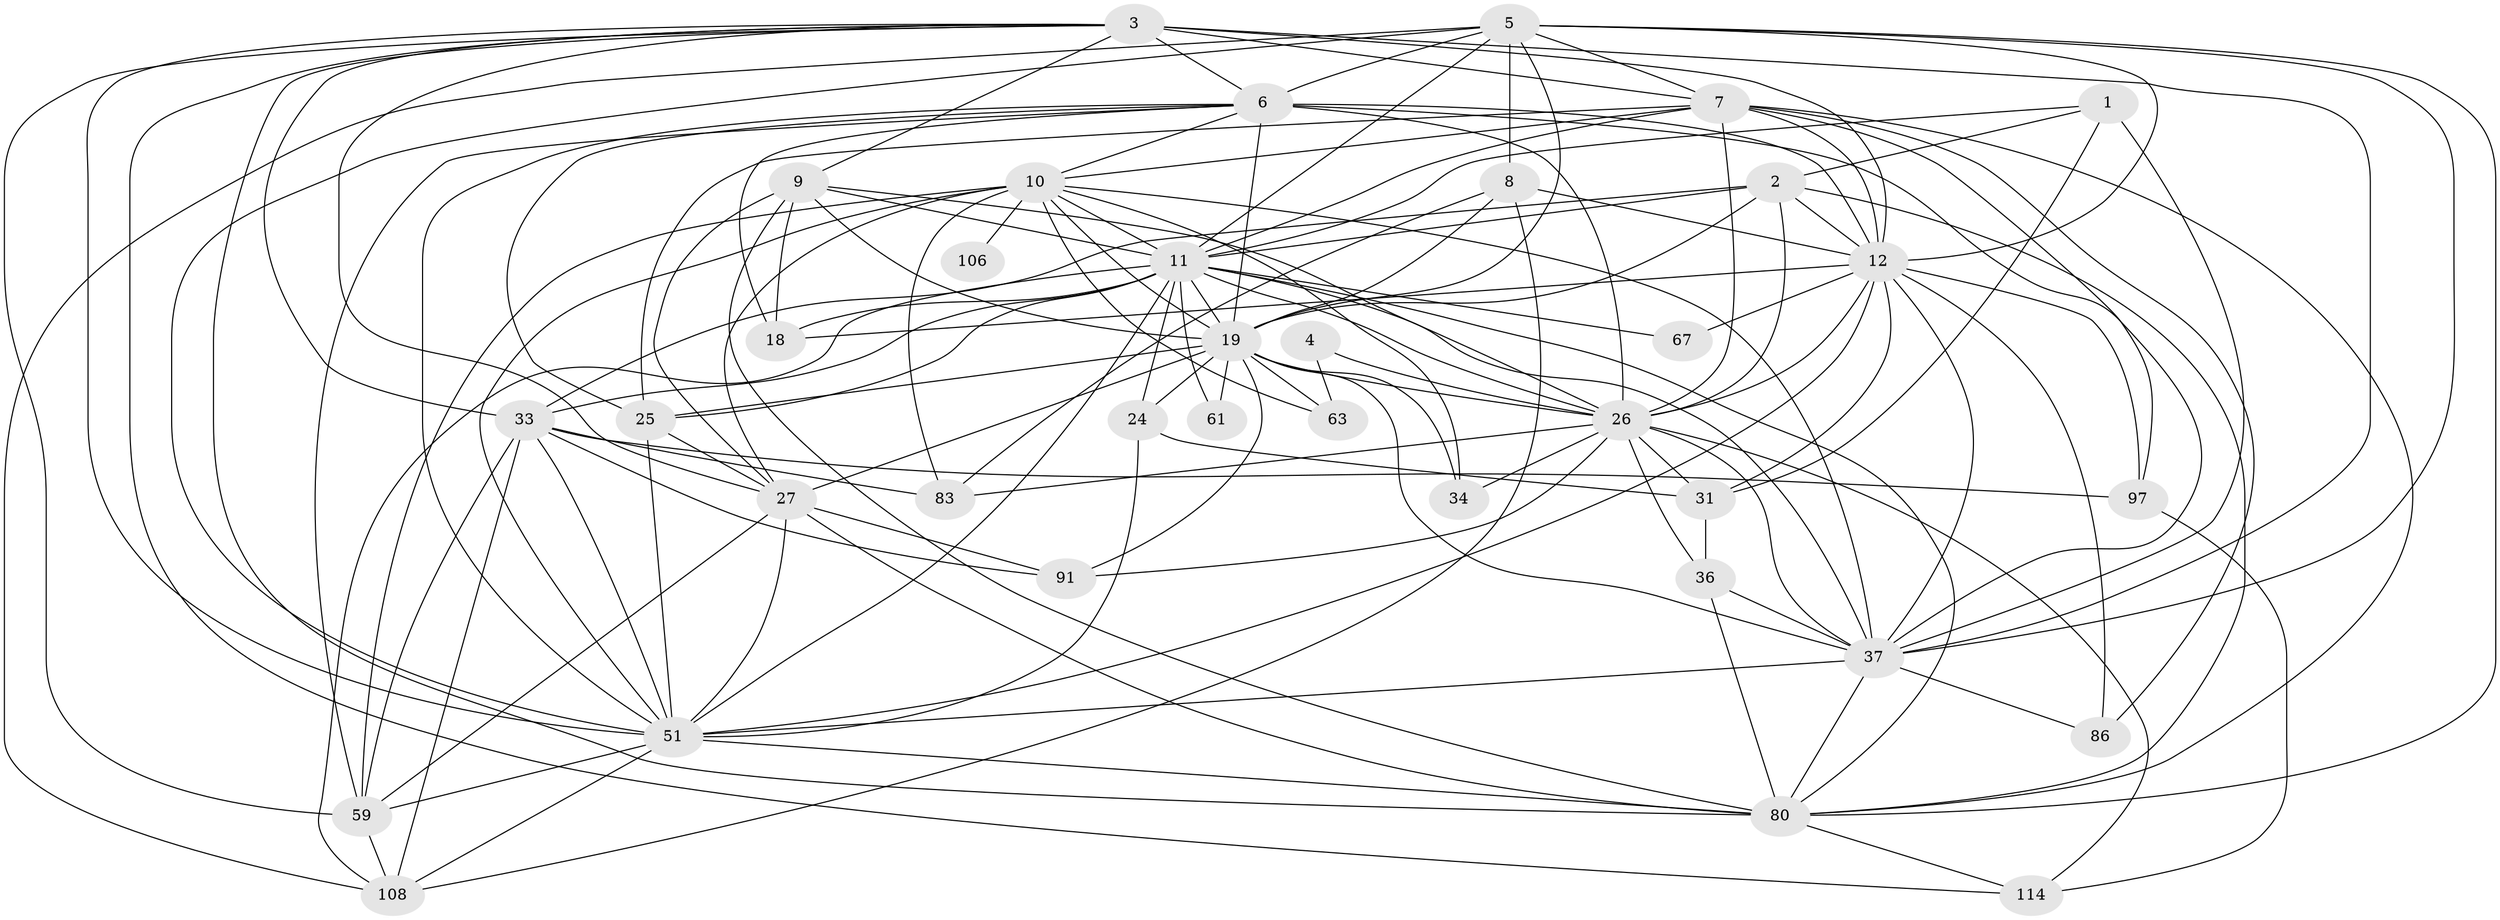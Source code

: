 // original degree distribution, {3: 0.19834710743801653, 5: 0.1322314049586777, 2: 0.19834710743801653, 6: 0.14049586776859505, 4: 0.2727272727272727, 7: 0.049586776859504134, 8: 0.008264462809917356}
// Generated by graph-tools (version 1.1) at 2025/18/03/04/25 18:18:41]
// undirected, 36 vertices, 132 edges
graph export_dot {
graph [start="1"]
  node [color=gray90,style=filled];
  1 [super="+99"];
  2 [super="+54+16+41"];
  3 [super="+29+17"];
  4;
  5 [super="+13+94+56"];
  6 [super="+15"];
  7 [super="+23+88"];
  8 [super="+21"];
  9 [super="+75+20+70+42"];
  10 [super="+52+62"];
  11 [super="+14+40"];
  12 [super="+22+77+89"];
  18 [super="+35"];
  19 [super="+39+102+98"];
  24 [super="+68"];
  25 [super="+69+64"];
  26 [super="+45+30+73"];
  27 [super="+65+28"];
  31 [super="+48"];
  33 [super="+116+44"];
  34 [super="+84"];
  36 [super="+46"];
  37 [super="+104+58+47+95"];
  51 [super="+85+119"];
  59 [super="+74"];
  61;
  63;
  67;
  80 [super="+107+101"];
  83 [super="+93"];
  86;
  91;
  97 [super="+113"];
  106;
  108;
  114 [super="+121"];
  1 -- 31 [weight=2];
  1 -- 2;
  1 -- 37;
  1 -- 11;
  2 -- 11;
  2 -- 33;
  2 -- 12 [weight=2];
  2 -- 19;
  2 -- 26 [weight=2];
  2 -- 80;
  3 -- 114;
  3 -- 51;
  3 -- 27;
  3 -- 12 [weight=3];
  3 -- 7;
  3 -- 6 [weight=2];
  3 -- 37;
  3 -- 9;
  3 -- 59;
  3 -- 33;
  3 -- 80;
  4 -- 63;
  4 -- 26;
  5 -- 11 [weight=2];
  5 -- 12 [weight=2];
  5 -- 6 [weight=2];
  5 -- 7 [weight=2];
  5 -- 80;
  5 -- 51;
  5 -- 108;
  5 -- 19;
  5 -- 37;
  5 -- 8 [weight=2];
  6 -- 25;
  6 -- 37;
  6 -- 10;
  6 -- 12;
  6 -- 18 [weight=2];
  6 -- 19 [weight=2];
  6 -- 51;
  6 -- 26 [weight=4];
  6 -- 59;
  7 -- 10;
  7 -- 86;
  7 -- 11;
  7 -- 12;
  7 -- 25;
  7 -- 26;
  7 -- 80;
  7 -- 97;
  8 -- 19;
  8 -- 108;
  8 -- 83 [weight=2];
  8 -- 12 [weight=2];
  9 -- 27;
  9 -- 18;
  9 -- 11;
  9 -- 19;
  9 -- 26;
  9 -- 80;
  10 -- 59;
  10 -- 106 [weight=2];
  10 -- 83;
  10 -- 11;
  10 -- 27;
  10 -- 19;
  10 -- 63;
  10 -- 51;
  10 -- 37;
  10 -- 34;
  11 -- 24 [weight=2];
  11 -- 67;
  11 -- 108;
  11 -- 19;
  11 -- 51;
  11 -- 25;
  11 -- 61;
  11 -- 18;
  11 -- 33;
  11 -- 26;
  11 -- 80;
  11 -- 37;
  12 -- 67;
  12 -- 86;
  12 -- 18;
  12 -- 51;
  12 -- 37;
  12 -- 31;
  12 -- 26;
  12 -- 97;
  19 -- 63;
  19 -- 25;
  19 -- 61;
  19 -- 37 [weight=2];
  19 -- 34;
  19 -- 91;
  19 -- 27;
  19 -- 24;
  19 -- 26;
  24 -- 31;
  24 -- 51;
  25 -- 27;
  25 -- 51;
  26 -- 83 [weight=2];
  26 -- 91;
  26 -- 114;
  26 -- 34;
  26 -- 37;
  26 -- 36;
  26 -- 31 [weight=2];
  27 -- 59;
  27 -- 80 [weight=2];
  27 -- 91;
  27 -- 51;
  31 -- 36;
  33 -- 108;
  33 -- 83;
  33 -- 91;
  33 -- 59;
  33 -- 97;
  33 -- 51;
  36 -- 37;
  36 -- 80;
  37 -- 86;
  37 -- 51;
  37 -- 80;
  51 -- 108;
  51 -- 59;
  51 -- 80;
  59 -- 108;
  80 -- 114;
  97 -- 114;
}
